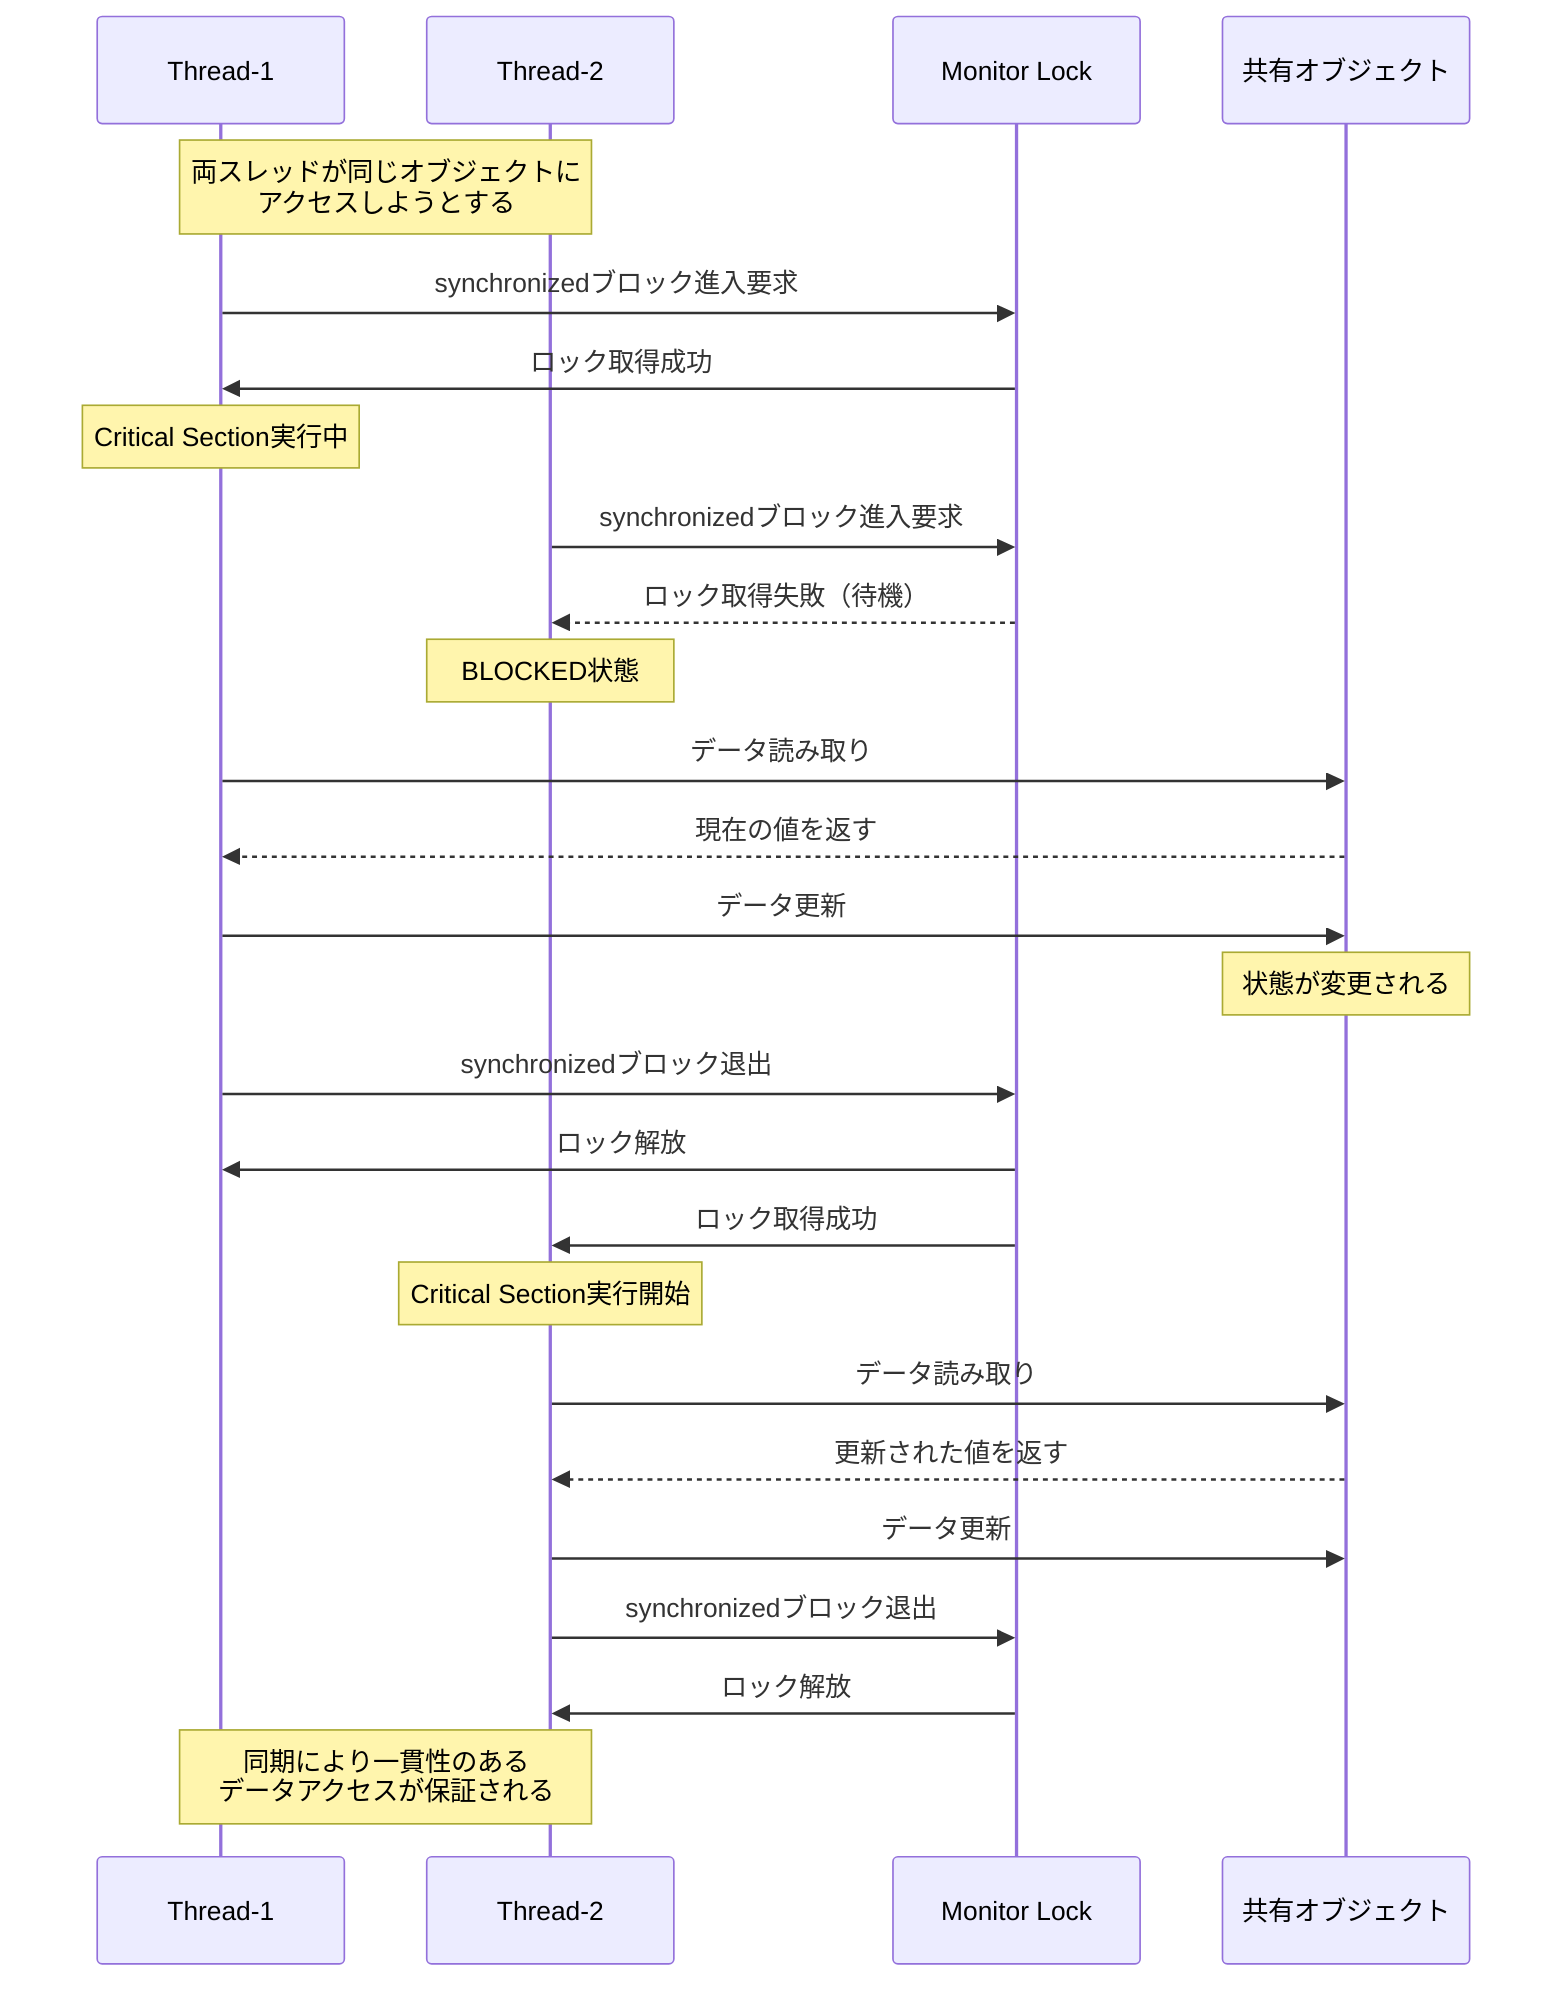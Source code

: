 sequenceDiagram
    participant T1 as Thread-1
    participant T2 as Thread-2
    participant Lock as Monitor Lock
    participant Obj as 共有オブジェクト
    
    Note over T1,T2: 両スレッドが同じオブジェクトに<br/>アクセスしようとする
    
    T1->>Lock: synchronizedブロック進入要求
    Lock->>T1: ロック取得成功
    Note over T1: Critical Section実行中
    
    T2->>Lock: synchronizedブロック進入要求
    Lock-->>T2: ロック取得失敗（待機）
    Note over T2: BLOCKED状態
    
    T1->>Obj: データ読み取り
    Obj-->>T1: 現在の値を返す
    T1->>Obj: データ更新
    Note over Obj: 状態が変更される
    
    T1->>Lock: synchronizedブロック退出
    Lock->>T1: ロック解放
    
    Lock->>T2: ロック取得成功
    Note over T2: Critical Section実行開始
    
    T2->>Obj: データ読み取り
    Obj-->>T2: 更新された値を返す
    T2->>Obj: データ更新
    
    T2->>Lock: synchronizedブロック退出
    Lock->>T2: ロック解放
    
    Note over T1,T2: 同期により一貫性のある<br/>データアクセスが保証される